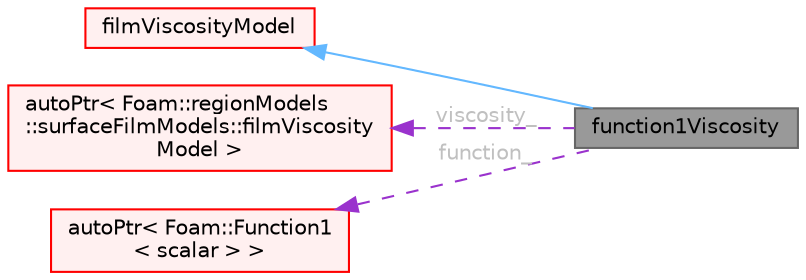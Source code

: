 digraph "function1Viscosity"
{
 // LATEX_PDF_SIZE
  bgcolor="transparent";
  edge [fontname=Helvetica,fontsize=10,labelfontname=Helvetica,labelfontsize=10];
  node [fontname=Helvetica,fontsize=10,shape=box,height=0.2,width=0.4];
  rankdir="LR";
  Node1 [id="Node000001",label="function1Viscosity",height=0.2,width=0.4,color="gray40", fillcolor="grey60", style="filled", fontcolor="black",tooltip="The Foam::Function1 temperature-dependent viscosity model multiplies the viscosity of a base model by..."];
  Node2 -> Node1 [id="edge1_Node000001_Node000002",dir="back",color="steelblue1",style="solid",tooltip=" "];
  Node2 [id="Node000002",label="filmViscosityModel",height=0.2,width=0.4,color="red", fillcolor="#FFF0F0", style="filled",URL="$classFoam_1_1regionModels_1_1surfaceFilmModels_1_1filmViscosityModel.html",tooltip="Base class for surface film viscosity models."];
  Node91 -> Node1 [id="edge2_Node000001_Node000091",dir="back",color="darkorchid3",style="dashed",tooltip=" ",label=" viscosity_",fontcolor="grey" ];
  Node91 [id="Node000091",label="autoPtr\< Foam::regionModels\l::surfaceFilmModels::filmViscosity\lModel \>",height=0.2,width=0.4,color="red", fillcolor="#FFF0F0", style="filled",URL="$classFoam_1_1autoPtr.html",tooltip=" "];
  Node92 -> Node1 [id="edge3_Node000001_Node000092",dir="back",color="darkorchid3",style="dashed",tooltip=" ",label=" function_",fontcolor="grey" ];
  Node92 [id="Node000092",label="autoPtr\< Foam::Function1\l\< scalar \> \>",height=0.2,width=0.4,color="red", fillcolor="#FFF0F0", style="filled",URL="$classFoam_1_1autoPtr.html",tooltip=" "];
}
